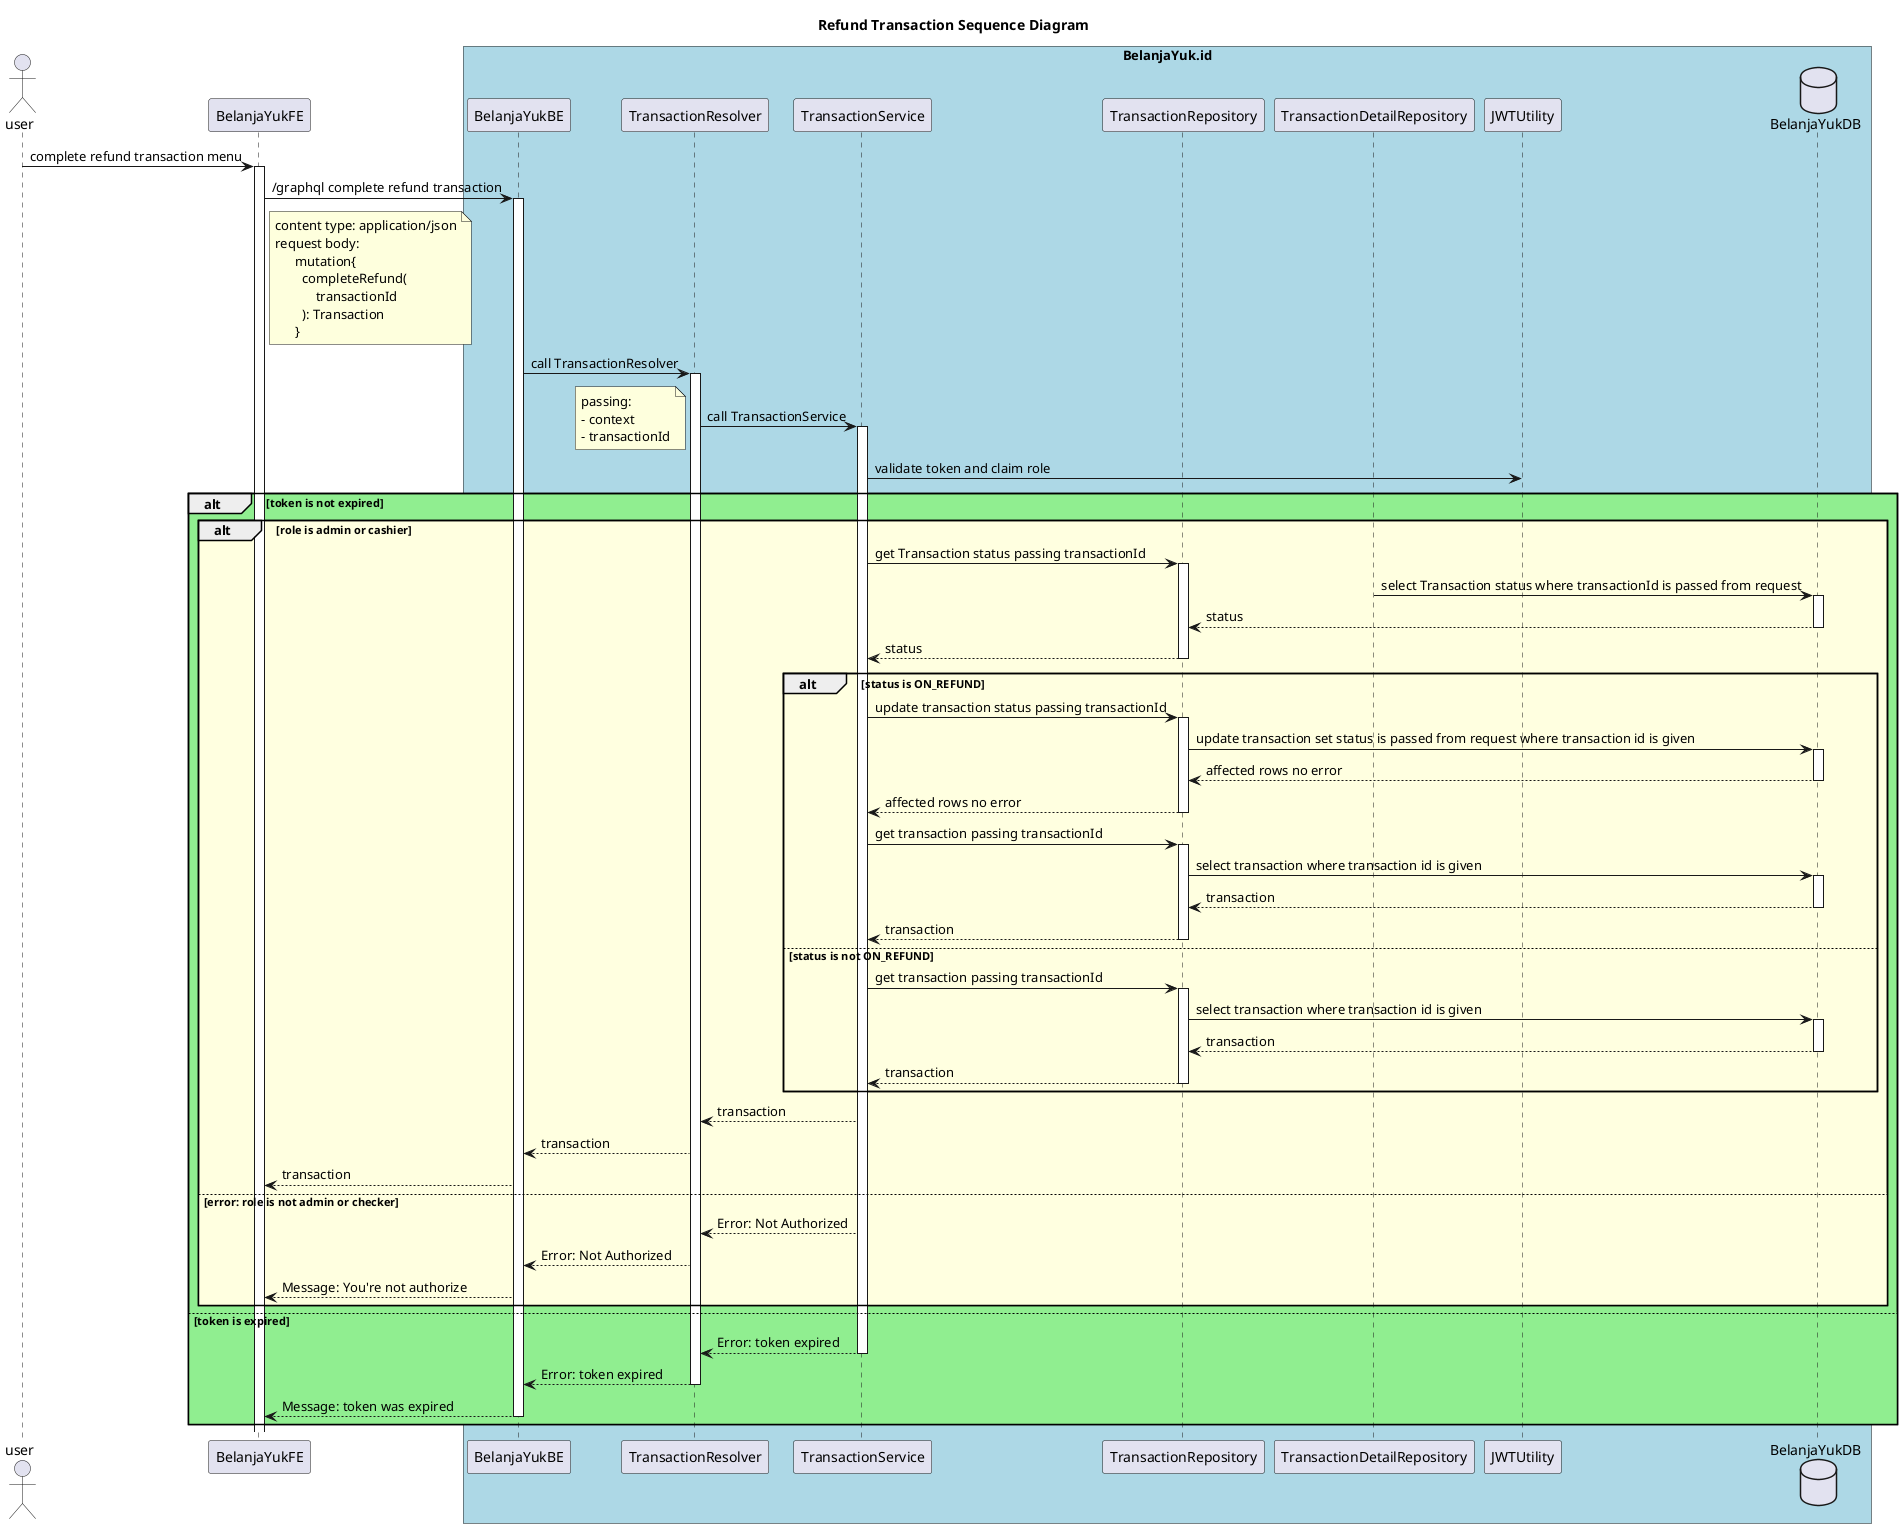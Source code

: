 @startuml
title: Refund Transaction Sequence Diagram
actor user
participant BelanjaYukFE
database BelanjaYukDB
box "BelanjaYuk.id" #LightBlue
participant BelanjaYukBE
participant TransactionResolver
participant TransactionService
participant TransactionRepository
participant TransactionDetailRepository
participant JWTUtility
participant BelanjaYukDB
end box

user -> BelanjaYukFE ++ : complete refund transaction menu
BelanjaYukFE -> BelanjaYukBE ++ : /graphql complete refund transaction
    note right of BelanjaYukFE
    content type: application/json
    request body:
          mutation{
            completeRefund(
                transactionId
            ): Transaction
          }
    end note
BelanjaYukBE -> TransactionResolver ++ : call TransactionResolver
TransactionResolver -> TransactionService ++ : call TransactionService
    note left
    passing:
    - context
    - transactionId
    end note
TransactionService -> JWTUtility: validate token and claim role
alt #LightGreen token is not expired
    alt #LightYellow role is admin or cashier
        TransactionService -> TransactionRepository ++ : get Transaction status passing transactionId
        TransactionDetailRepository -> BelanjaYukDB ++ : select Transaction status where transactionId is passed from request
        BelanjaYukDB --> TransactionRepository -- : status
        TransactionRepository --> TransactionService -- : status
        alt status is ON_REFUND
            TransactionService -> TransactionRepository ++ : update transaction status passing transactionId
            TransactionRepository -> BelanjaYukDB ++ : update transaction set status is passed from request where transaction id is given
            BelanjaYukDB --> TransactionRepository -- : affected rows no error
            TransactionRepository --> TransactionService -- : affected rows no error
            TransactionService -> TransactionRepository ++ : get transaction passing transactionId
            TransactionRepository -> BelanjaYukDB ++ : select transaction where transaction id is given
            BelanjaYukDB --> TransactionRepository -- : transaction
            TransactionRepository --> TransactionService -- : transaction
            else status is not ON_REFUND
            TransactionService -> TransactionRepository ++ : get transaction passing transactionId
            TransactionRepository -> BelanjaYukDB ++ : select transaction where transaction id is given
            BelanjaYukDB --> TransactionRepository -- : transaction
            TransactionRepository --> TransactionService -- : transaction
        end alt
        TransactionService --> TransactionResolver : transaction
        TransactionResolver --> BelanjaYukBE : transaction
        BelanjaYukBE --> BelanjaYukFE : transaction
        else error: role is not admin or checker
        TransactionService --> TransactionResolver : Error: Not Authorized
        TransactionResolver --> BelanjaYukBE : Error: Not Authorized
        BelanjaYukBE --> BelanjaYukFE: Message: You're not authorize
    end alt
    else token is expired
    TransactionService --> TransactionResolver -- : Error: token expired
    TransactionResolver --> BelanjaYukBE -- : Error: token expired
    BelanjaYukBE --> BelanjaYukFE -- : Message: token was expired
end alt
@enduml